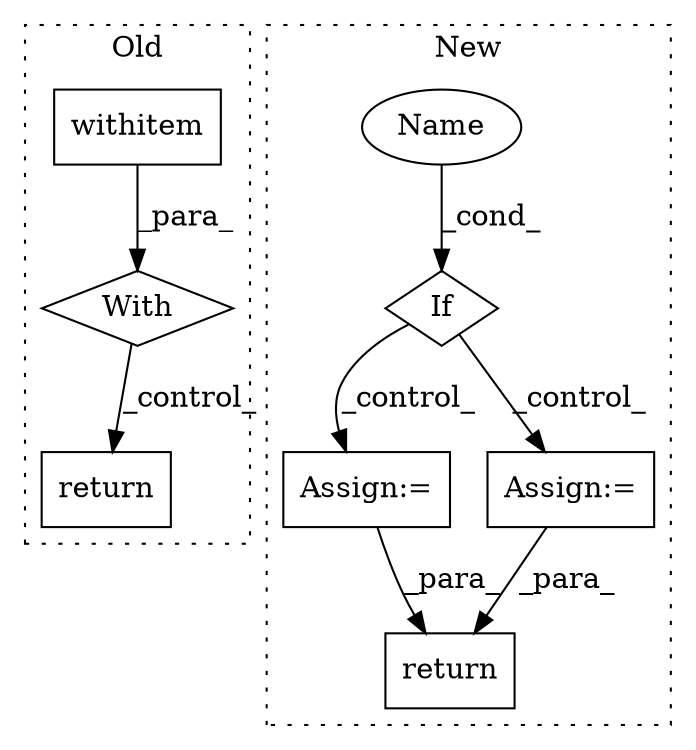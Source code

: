 digraph G {
subgraph cluster0 {
1 [label="withitem" a="49" s="4237" l="5" shape="box"];
3 [label="With" a="39" s="4232,4242" l="5,31" shape="diamond"];
8 [label="return" a="93" s="5643" l="7" shape="box"];
label = "Old";
style="dotted";
}
subgraph cluster1 {
2 [label="return" a="93" s="5886" l="7" shape="box"];
4 [label="Assign:=" a="68" s="5374" l="3" shape="box"];
5 [label="Assign:=" a="68" s="5058" l="3" shape="box"];
6 [label="Name" a="87" s="5015" l="19" shape="ellipse"];
7 [label="If" a="96" s="5012,5034" l="3,19" shape="diamond"];
label = "New";
style="dotted";
}
1 -> 3 [label="_para_"];
3 -> 8 [label="_control_"];
4 -> 2 [label="_para_"];
5 -> 2 [label="_para_"];
6 -> 7 [label="_cond_"];
7 -> 4 [label="_control_"];
7 -> 5 [label="_control_"];
}